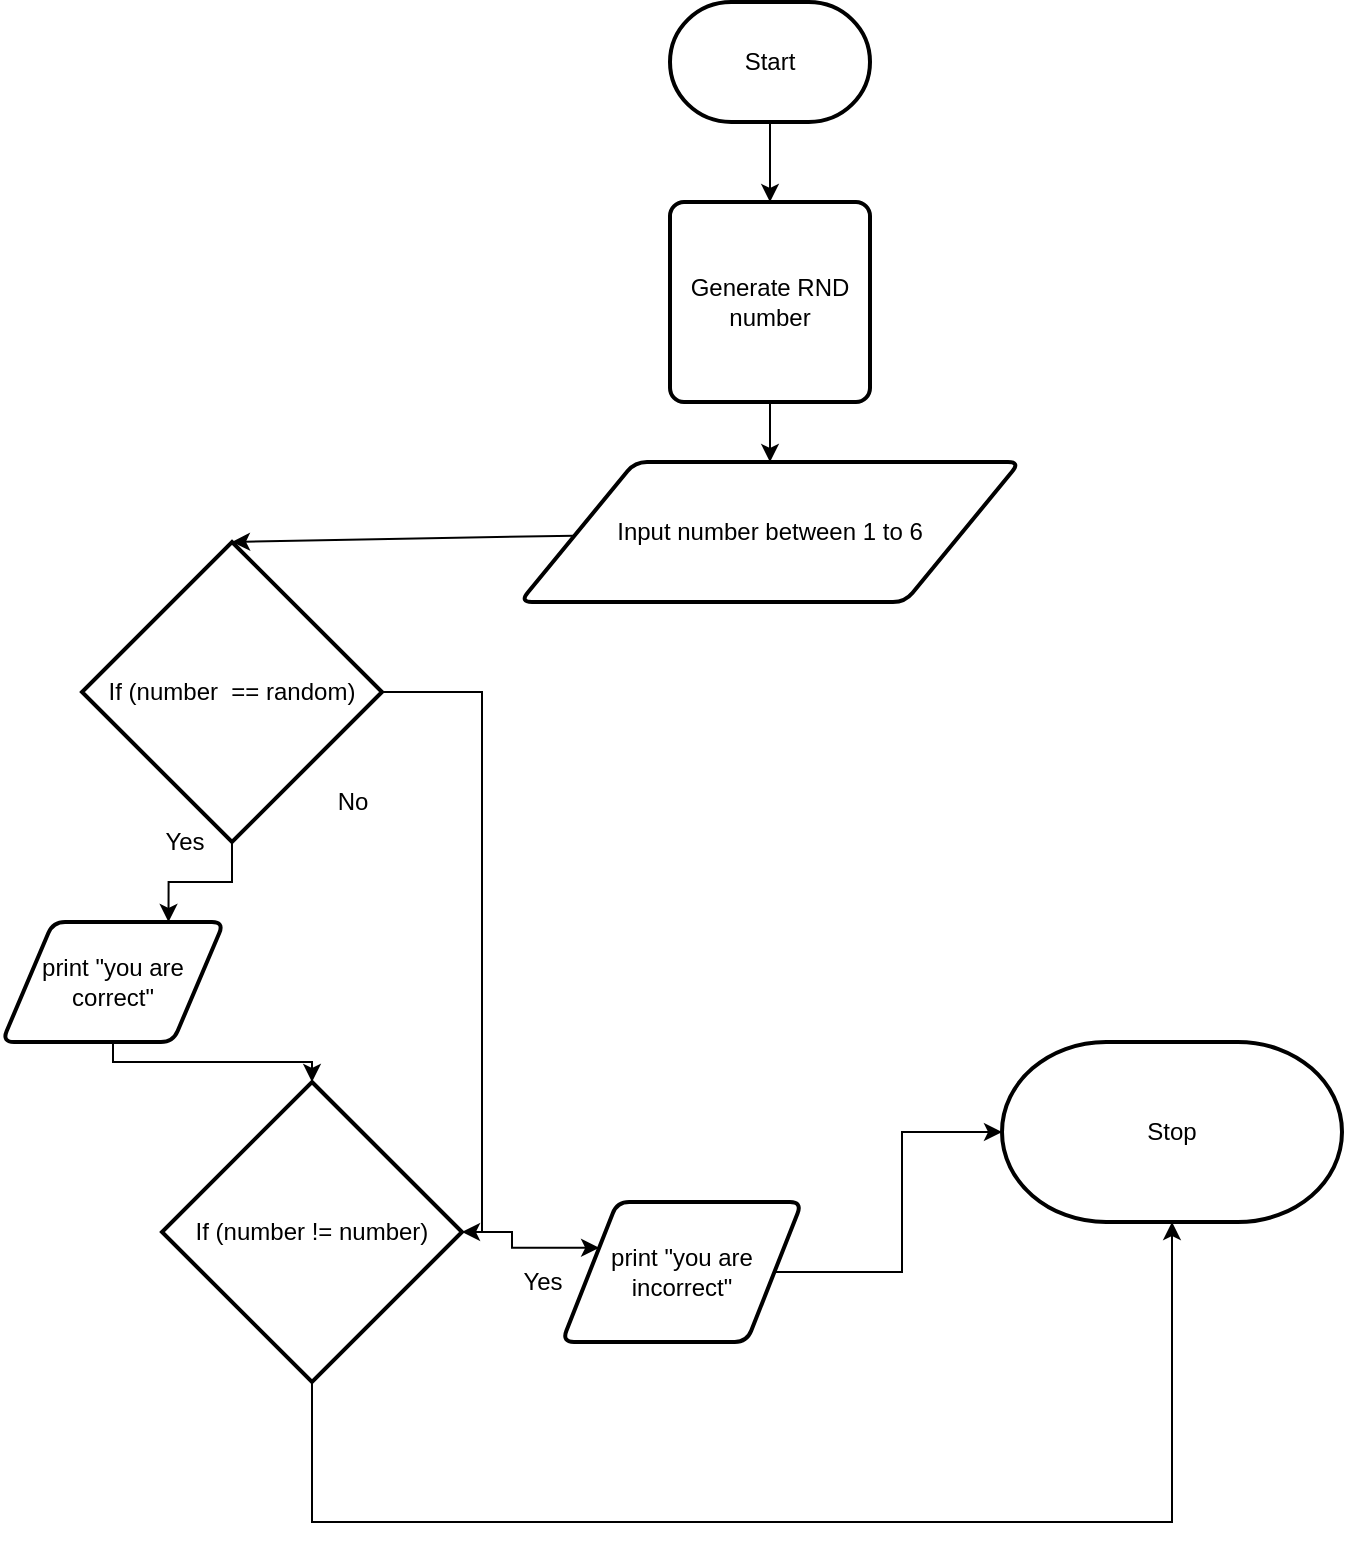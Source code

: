 <mxfile>
    <diagram id="HG-khjqHclnCfTNOQjKH" name="Page-1">
        <mxGraphModel dx="1074" dy="741" grid="1" gridSize="10" guides="1" tooltips="1" connect="1" arrows="1" fold="1" page="1" pageScale="1" pageWidth="827" pageHeight="1169" math="0" shadow="0">
            <root>
                <mxCell id="0"/>
                <mxCell id="1" parent="0"/>
                <mxCell id="7" style="edgeStyle=none;html=1;entryX=0.5;entryY=0;entryDx=0;entryDy=0;entryPerimeter=0;" edge="1" parent="1" source="4" target="6">
                    <mxGeometry relative="1" as="geometry"/>
                </mxCell>
                <mxCell id="4" value="Input number between 1 to 6" style="shape=parallelogram;html=1;strokeWidth=2;perimeter=parallelogramPerimeter;whiteSpace=wrap;rounded=1;arcSize=12;size=0.23;" vertex="1" parent="1">
                    <mxGeometry x="289" y="240" width="250" height="70" as="geometry"/>
                </mxCell>
                <mxCell id="39" style="edgeStyle=orthogonalEdgeStyle;html=1;entryX=0.75;entryY=0;entryDx=0;entryDy=0;rounded=0;" edge="1" parent="1" source="6" target="8">
                    <mxGeometry relative="1" as="geometry"/>
                </mxCell>
                <mxCell id="44" style="edgeStyle=orthogonalEdgeStyle;shape=connector;rounded=0;html=1;labelBackgroundColor=default;fontFamily=Helvetica;fontSize=11;fontColor=default;endArrow=classic;strokeColor=default;entryX=1;entryY=0.5;entryDx=0;entryDy=0;entryPerimeter=0;" edge="1" parent="1" source="6" target="41">
                    <mxGeometry relative="1" as="geometry">
                        <mxPoint x="260" y="630" as="targetPoint"/>
                        <Array as="points">
                            <mxPoint x="270" y="355"/>
                            <mxPoint x="270" y="625"/>
                        </Array>
                    </mxGeometry>
                </mxCell>
                <mxCell id="6" value="If (number&amp;nbsp; == random)" style="strokeWidth=2;html=1;shape=mxgraph.flowchart.decision;whiteSpace=wrap;" vertex="1" parent="1">
                    <mxGeometry x="70" y="280" width="150" height="150" as="geometry"/>
                </mxCell>
                <mxCell id="42" style="edgeStyle=orthogonalEdgeStyle;shape=connector;rounded=0;html=1;entryX=0.5;entryY=0;entryDx=0;entryDy=0;entryPerimeter=0;labelBackgroundColor=default;fontFamily=Helvetica;fontSize=11;fontColor=default;endArrow=classic;strokeColor=default;" edge="1" parent="1" source="8" target="41">
                    <mxGeometry relative="1" as="geometry"/>
                </mxCell>
                <mxCell id="8" value="print &quot;you are correct&quot;" style="shape=parallelogram;html=1;strokeWidth=2;perimeter=parallelogramPerimeter;whiteSpace=wrap;rounded=1;arcSize=12;size=0.23;" vertex="1" parent="1">
                    <mxGeometry x="30" y="470" width="111" height="60" as="geometry"/>
                </mxCell>
                <mxCell id="13" value="No" style="text;html=1;resizable=0;autosize=1;align=center;verticalAlign=middle;points=[];fillColor=none;strokeColor=none;rounded=0;" vertex="1" parent="1">
                    <mxGeometry x="190" y="400" width="30" height="20" as="geometry"/>
                </mxCell>
                <mxCell id="47" style="edgeStyle=orthogonalEdgeStyle;shape=connector;rounded=0;html=1;entryX=0;entryY=0.5;entryDx=0;entryDy=0;entryPerimeter=0;labelBackgroundColor=default;fontFamily=Helvetica;fontSize=11;fontColor=default;endArrow=classic;strokeColor=default;" edge="1" parent="1" source="19" target="30">
                    <mxGeometry relative="1" as="geometry"/>
                </mxCell>
                <mxCell id="19" value="print &quot;you are incorrect&quot;" style="shape=parallelogram;html=1;strokeWidth=2;perimeter=parallelogramPerimeter;whiteSpace=wrap;rounded=1;arcSize=12;size=0.23;" vertex="1" parent="1">
                    <mxGeometry x="310" y="610" width="120" height="70" as="geometry"/>
                </mxCell>
                <mxCell id="34" style="edgeStyle=none;html=1;entryX=0.5;entryY=0;entryDx=0;entryDy=0;" edge="1" parent="1" source="29" target="33">
                    <mxGeometry relative="1" as="geometry"/>
                </mxCell>
                <mxCell id="29" value="Start" style="strokeWidth=2;html=1;shape=mxgraph.flowchart.terminator;whiteSpace=wrap;" vertex="1" parent="1">
                    <mxGeometry x="364" y="10" width="100" height="60" as="geometry"/>
                </mxCell>
                <mxCell id="30" value="Stop" style="strokeWidth=2;html=1;shape=mxgraph.flowchart.terminator;whiteSpace=wrap;" vertex="1" parent="1">
                    <mxGeometry x="530" y="530" width="170" height="90" as="geometry"/>
                </mxCell>
                <mxCell id="36" style="edgeStyle=none;html=1;" edge="1" parent="1" source="33" target="4">
                    <mxGeometry relative="1" as="geometry"/>
                </mxCell>
                <mxCell id="33" value="Generate RND number" style="rounded=1;whiteSpace=wrap;html=1;absoluteArcSize=1;arcSize=14;strokeWidth=2;" vertex="1" parent="1">
                    <mxGeometry x="364" y="110" width="100" height="100" as="geometry"/>
                </mxCell>
                <mxCell id="38" value="Yes" style="text;html=1;resizable=0;autosize=1;align=center;verticalAlign=middle;points=[];fillColor=none;strokeColor=none;rounded=0;" vertex="1" parent="1">
                    <mxGeometry x="101" y="420" width="40" height="20" as="geometry"/>
                </mxCell>
                <mxCell id="46" style="edgeStyle=orthogonalEdgeStyle;shape=connector;rounded=0;html=1;entryX=0;entryY=0.25;entryDx=0;entryDy=0;labelBackgroundColor=default;fontFamily=Helvetica;fontSize=11;fontColor=default;endArrow=classic;strokeColor=default;" edge="1" parent="1" source="41" target="19">
                    <mxGeometry relative="1" as="geometry"/>
                </mxCell>
                <mxCell id="49" style="edgeStyle=orthogonalEdgeStyle;shape=connector;rounded=0;html=1;entryX=0.5;entryY=1;entryDx=0;entryDy=0;entryPerimeter=0;labelBackgroundColor=default;fontFamily=Helvetica;fontSize=11;fontColor=default;endArrow=classic;strokeColor=default;" edge="1" parent="1" source="41" target="30">
                    <mxGeometry relative="1" as="geometry">
                        <Array as="points">
                            <mxPoint x="185" y="770"/>
                            <mxPoint x="615" y="770"/>
                        </Array>
                    </mxGeometry>
                </mxCell>
                <mxCell id="41" value="If (number != number)" style="strokeWidth=2;html=1;shape=mxgraph.flowchart.decision;whiteSpace=wrap;" vertex="1" parent="1">
                    <mxGeometry x="110" y="550" width="150" height="150" as="geometry"/>
                </mxCell>
                <mxCell id="48" value="Yes" style="text;html=1;resizable=0;autosize=1;align=center;verticalAlign=middle;points=[];fillColor=none;strokeColor=none;rounded=0;" vertex="1" parent="1">
                    <mxGeometry x="280" y="640" width="40" height="20" as="geometry"/>
                </mxCell>
            </root>
        </mxGraphModel>
    </diagram>
</mxfile>
